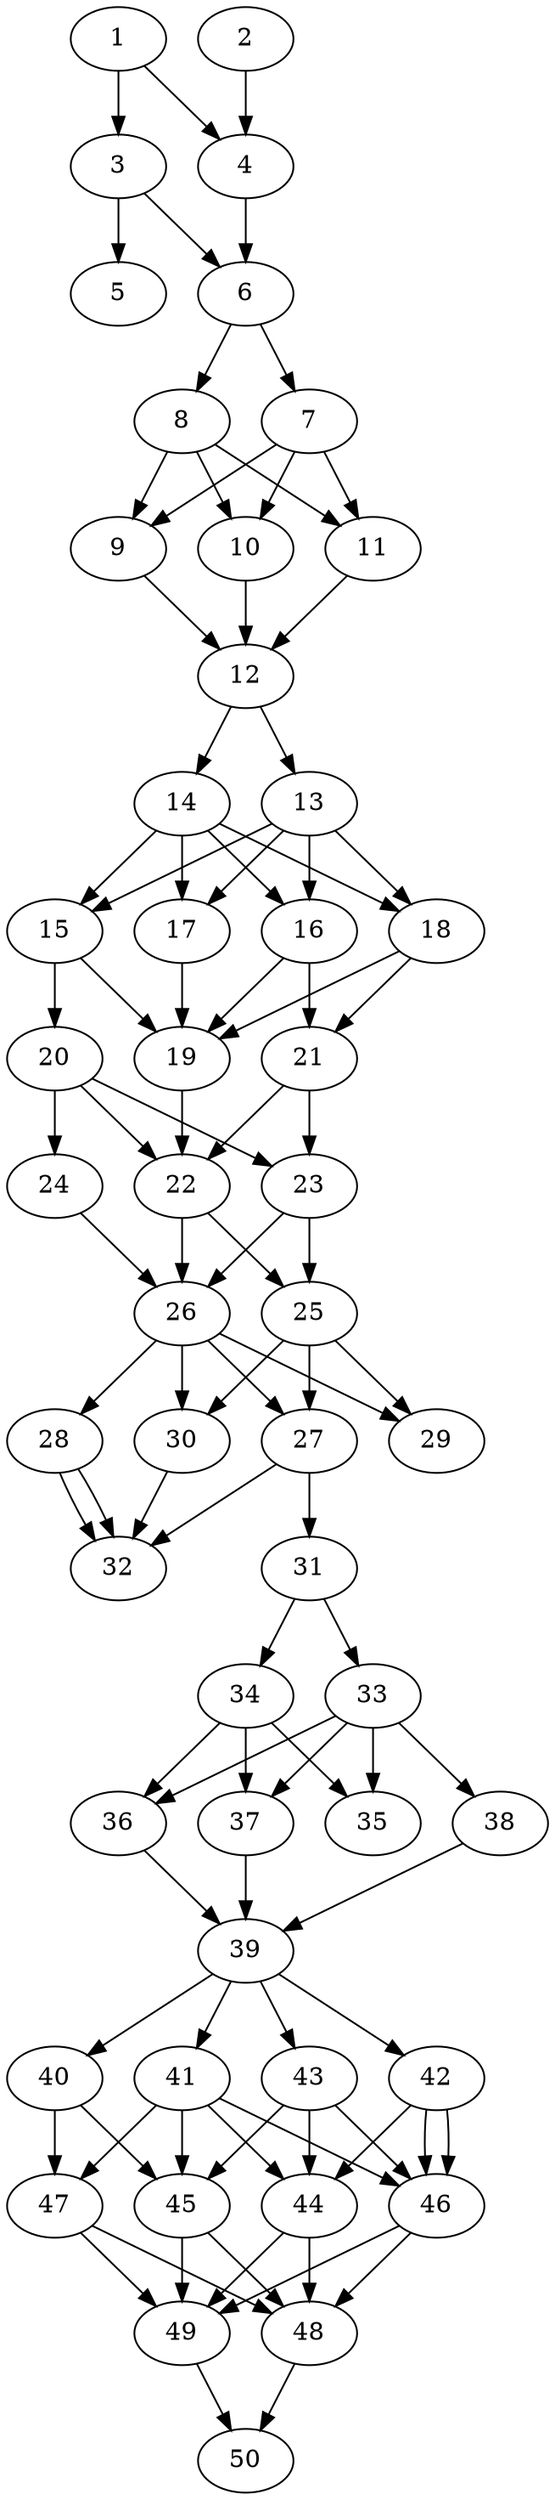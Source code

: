 // DAG automatically generated by daggen at Thu Oct  3 14:07:56 2019
// ./daggen --dot -n 50 --ccr 0.5 --fat 0.3 --regular 0.5 --density 0.9 --mindata 5242880 --maxdata 52428800 
digraph G {
  1 [size="46612480", alpha="0.16", expect_size="23306240"] 
  1 -> 3 [size ="23306240"]
  1 -> 4 [size ="23306240"]
  2 [size="55078912", alpha="0.02", expect_size="27539456"] 
  2 -> 4 [size ="27539456"]
  3 [size="24543232", alpha="0.16", expect_size="12271616"] 
  3 -> 5 [size ="12271616"]
  3 -> 6 [size ="12271616"]
  4 [size="99364864", alpha="0.04", expect_size="49682432"] 
  4 -> 6 [size ="49682432"]
  5 [size="48394240", alpha="0.08", expect_size="24197120"] 
  6 [size="16578560", alpha="0.14", expect_size="8289280"] 
  6 -> 7 [size ="8289280"]
  6 -> 8 [size ="8289280"]
  7 [size="95551488", alpha="0.09", expect_size="47775744"] 
  7 -> 9 [size ="47775744"]
  7 -> 10 [size ="47775744"]
  7 -> 11 [size ="47775744"]
  8 [size="19218432", alpha="0.17", expect_size="9609216"] 
  8 -> 9 [size ="9609216"]
  8 -> 10 [size ="9609216"]
  8 -> 11 [size ="9609216"]
  9 [size="62504960", alpha="0.17", expect_size="31252480"] 
  9 -> 12 [size ="31252480"]
  10 [size="48130048", alpha="0.06", expect_size="24065024"] 
  10 -> 12 [size ="24065024"]
  11 [size="36225024", alpha="0.14", expect_size="18112512"] 
  11 -> 12 [size ="18112512"]
  12 [size="17184768", alpha="0.14", expect_size="8592384"] 
  12 -> 13 [size ="8592384"]
  12 -> 14 [size ="8592384"]
  13 [size="27766784", alpha="0.13", expect_size="13883392"] 
  13 -> 15 [size ="13883392"]
  13 -> 16 [size ="13883392"]
  13 -> 17 [size ="13883392"]
  13 -> 18 [size ="13883392"]
  14 [size="102959104", alpha="0.02", expect_size="51479552"] 
  14 -> 15 [size ="51479552"]
  14 -> 16 [size ="51479552"]
  14 -> 17 [size ="51479552"]
  14 -> 18 [size ="51479552"]
  15 [size="28518400", alpha="0.15", expect_size="14259200"] 
  15 -> 19 [size ="14259200"]
  15 -> 20 [size ="14259200"]
  16 [size="68110336", alpha="0.11", expect_size="34055168"] 
  16 -> 19 [size ="34055168"]
  16 -> 21 [size ="34055168"]
  17 [size="41361408", alpha="0.03", expect_size="20680704"] 
  17 -> 19 [size ="20680704"]
  18 [size="85514240", alpha="0.14", expect_size="42757120"] 
  18 -> 19 [size ="42757120"]
  18 -> 21 [size ="42757120"]
  19 [size="72382464", alpha="0.05", expect_size="36191232"] 
  19 -> 22 [size ="36191232"]
  20 [size="59404288", alpha="0.16", expect_size="29702144"] 
  20 -> 22 [size ="29702144"]
  20 -> 23 [size ="29702144"]
  20 -> 24 [size ="29702144"]
  21 [size="85442560", alpha="0.14", expect_size="42721280"] 
  21 -> 22 [size ="42721280"]
  21 -> 23 [size ="42721280"]
  22 [size="57298944", alpha="0.02", expect_size="28649472"] 
  22 -> 25 [size ="28649472"]
  22 -> 26 [size ="28649472"]
  23 [size="27244544", alpha="0.13", expect_size="13622272"] 
  23 -> 25 [size ="13622272"]
  23 -> 26 [size ="13622272"]
  24 [size="89434112", alpha="0.03", expect_size="44717056"] 
  24 -> 26 [size ="44717056"]
  25 [size="98115584", alpha="0.00", expect_size="49057792"] 
  25 -> 27 [size ="49057792"]
  25 -> 29 [size ="49057792"]
  25 -> 30 [size ="49057792"]
  26 [size="75300864", alpha="0.19", expect_size="37650432"] 
  26 -> 27 [size ="37650432"]
  26 -> 28 [size ="37650432"]
  26 -> 29 [size ="37650432"]
  26 -> 30 [size ="37650432"]
  27 [size="32321536", alpha="0.16", expect_size="16160768"] 
  27 -> 31 [size ="16160768"]
  27 -> 32 [size ="16160768"]
  28 [size="45746176", alpha="0.15", expect_size="22873088"] 
  28 -> 32 [size ="22873088"]
  28 -> 32 [size ="22873088"]
  29 [size="17960960", alpha="0.05", expect_size="8980480"] 
  30 [size="42227712", alpha="0.03", expect_size="21113856"] 
  30 -> 32 [size ="21113856"]
  31 [size="22808576", alpha="0.06", expect_size="11404288"] 
  31 -> 33 [size ="11404288"]
  31 -> 34 [size ="11404288"]
  32 [size="90204160", alpha="0.11", expect_size="45102080"] 
  33 [size="100265984", alpha="0.19", expect_size="50132992"] 
  33 -> 35 [size ="50132992"]
  33 -> 36 [size ="50132992"]
  33 -> 37 [size ="50132992"]
  33 -> 38 [size ="50132992"]
  34 [size="67051520", alpha="0.07", expect_size="33525760"] 
  34 -> 35 [size ="33525760"]
  34 -> 36 [size ="33525760"]
  34 -> 37 [size ="33525760"]
  35 [size="79437824", alpha="0.19", expect_size="39718912"] 
  36 [size="80965632", alpha="0.03", expect_size="40482816"] 
  36 -> 39 [size ="40482816"]
  37 [size="77725696", alpha="0.14", expect_size="38862848"] 
  37 -> 39 [size ="38862848"]
  38 [size="60416000", alpha="0.00", expect_size="30208000"] 
  38 -> 39 [size ="30208000"]
  39 [size="37767168", alpha="0.20", expect_size="18883584"] 
  39 -> 40 [size ="18883584"]
  39 -> 41 [size ="18883584"]
  39 -> 42 [size ="18883584"]
  39 -> 43 [size ="18883584"]
  40 [size="61800448", alpha="0.10", expect_size="30900224"] 
  40 -> 45 [size ="30900224"]
  40 -> 47 [size ="30900224"]
  41 [size="75790336", alpha="0.16", expect_size="37895168"] 
  41 -> 44 [size ="37895168"]
  41 -> 45 [size ="37895168"]
  41 -> 46 [size ="37895168"]
  41 -> 47 [size ="37895168"]
  42 [size="11102208", alpha="0.12", expect_size="5551104"] 
  42 -> 44 [size ="5551104"]
  42 -> 46 [size ="5551104"]
  42 -> 46 [size ="5551104"]
  43 [size="63182848", alpha="0.11", expect_size="31591424"] 
  43 -> 44 [size ="31591424"]
  43 -> 45 [size ="31591424"]
  43 -> 46 [size ="31591424"]
  44 [size="60569600", alpha="0.07", expect_size="30284800"] 
  44 -> 48 [size ="30284800"]
  44 -> 49 [size ="30284800"]
  45 [size="95735808", alpha="0.02", expect_size="47867904"] 
  45 -> 48 [size ="47867904"]
  45 -> 49 [size ="47867904"]
  46 [size="92342272", alpha="0.10", expect_size="46171136"] 
  46 -> 48 [size ="46171136"]
  46 -> 49 [size ="46171136"]
  47 [size="13643776", alpha="0.03", expect_size="6821888"] 
  47 -> 48 [size ="6821888"]
  47 -> 49 [size ="6821888"]
  48 [size="79257600", alpha="0.03", expect_size="39628800"] 
  48 -> 50 [size ="39628800"]
  49 [size="81100800", alpha="0.06", expect_size="40550400"] 
  49 -> 50 [size ="40550400"]
  50 [size="81072128", alpha="0.14", expect_size="40536064"] 
}
